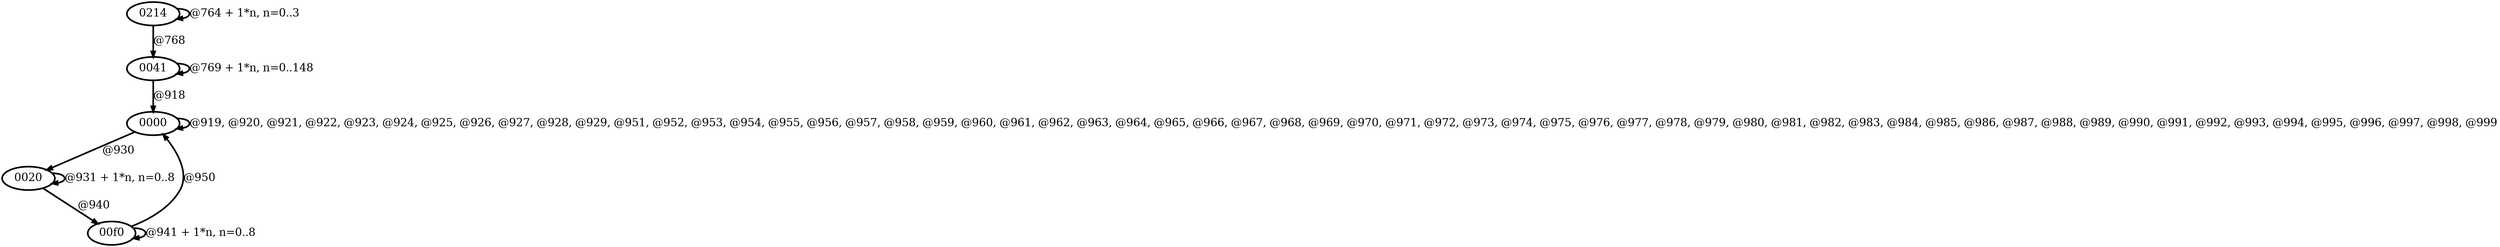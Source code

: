 digraph G {
        node [style=rounded, penwidth=3, fontsize=20, shape=oval];
        "0214" -> "0214" [label="@764 + 1*n, n=0..3", color=black,arrowsize=1,style=bold,penwidth=3,fontsize=20];
"0214" -> "0041" [label="@768", color=black,arrowsize=1,style=bold,penwidth=3,fontsize=20];
"0041" -> "0041" [label="@769 + 1*n, n=0..148", color=black,arrowsize=1,style=bold,penwidth=3,fontsize=20];
"0041" -> "0000" [label="@918", color=black,arrowsize=1,style=bold,penwidth=3,fontsize=20];
"0000" -> "0000" [label="@919, @920, @921, @922, @923, @924, @925, @926, @927, @928, @929, @951, @952, @953, @954, @955, @956, @957, @958, @959, @960, @961, @962, @963, @964, @965, @966, @967, @968, @969, @970, @971, @972, @973, @974, @975, @976, @977, @978, @979, @980, @981, @982, @983, @984, @985, @986, @987, @988, @989, @990, @991, @992, @993, @994, @995, @996, @997, @998, @999", color=black,arrowsize=1,style=bold,penwidth=3,fontsize=20];
"0000" -> "0020" [label="@930", color=black,arrowsize=1,style=bold,penwidth=3,fontsize=20];
"0020" -> "0020" [label="@931 + 1*n, n=0..8", color=black,arrowsize=1,style=bold,penwidth=3,fontsize=20];
"0020" -> "00f0" [label="@940", color=black,arrowsize=1,style=bold,penwidth=3,fontsize=20];
"00f0" -> "00f0" [label="@941 + 1*n, n=0..8", color=black,arrowsize=1,style=bold,penwidth=3,fontsize=20];
"00f0" -> "0000" [label="@950", color=black,arrowsize=1,style=bold,penwidth=3,fontsize=20];
}
